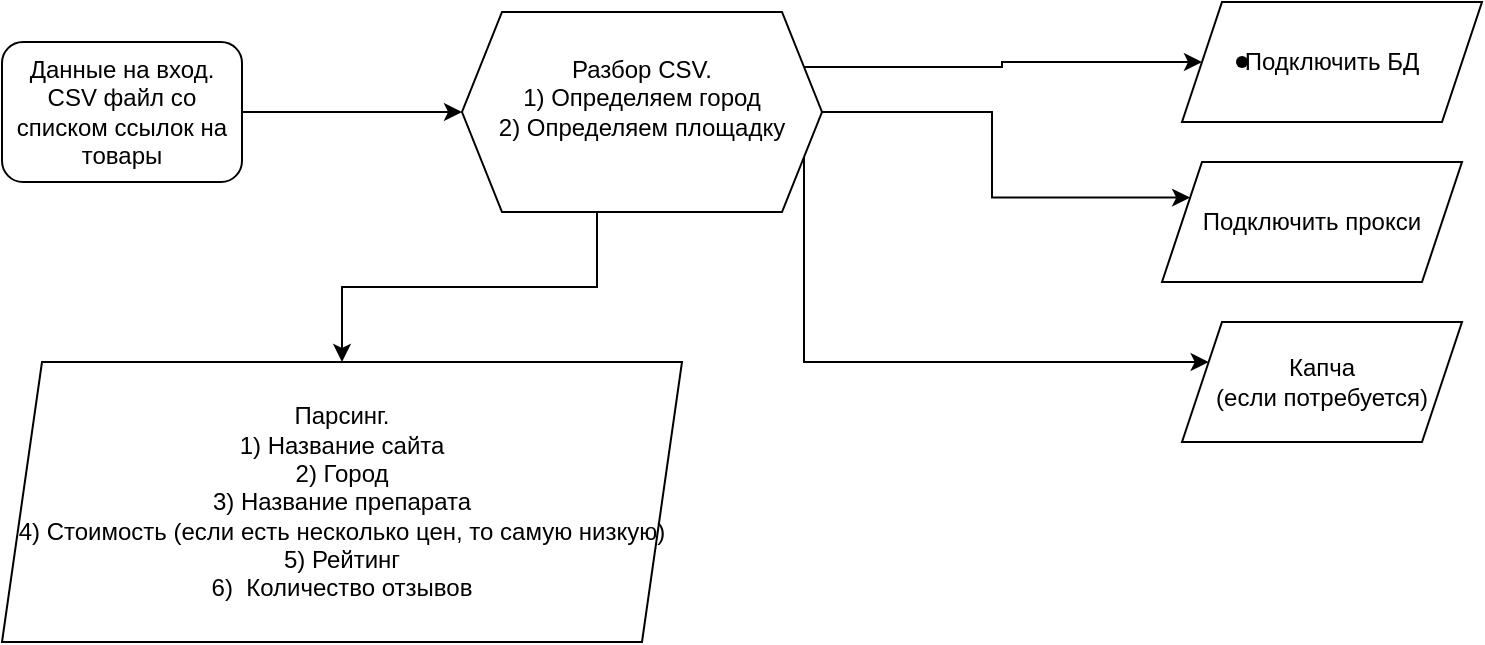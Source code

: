 <mxfile version="22.0.8" type="github">
  <diagram id="C5RBs43oDa-KdzZeNtuy" name="Page-1">
    <mxGraphModel dx="2074" dy="807" grid="1" gridSize="10" guides="1" tooltips="1" connect="1" arrows="1" fold="1" page="1" pageScale="1" pageWidth="827" pageHeight="1169" math="0" shadow="0">
      <root>
        <mxCell id="WIyWlLk6GJQsqaUBKTNV-0" />
        <mxCell id="WIyWlLk6GJQsqaUBKTNV-1" parent="WIyWlLk6GJQsqaUBKTNV-0" />
        <mxCell id="yI-EpUf1qR6Sc0JCAl4H-3" value="" style="edgeStyle=orthogonalEdgeStyle;rounded=0;orthogonalLoop=1;jettySize=auto;html=1;" edge="1" parent="WIyWlLk6GJQsqaUBKTNV-1" source="WIyWlLk6GJQsqaUBKTNV-3" target="yI-EpUf1qR6Sc0JCAl4H-0">
          <mxGeometry relative="1" as="geometry" />
        </mxCell>
        <mxCell id="WIyWlLk6GJQsqaUBKTNV-3" value="Данные на вход. CSV файл со списком ссылок на товары&lt;br&gt;" style="rounded=1;whiteSpace=wrap;html=1;fontSize=12;glass=0;strokeWidth=1;shadow=0;" parent="WIyWlLk6GJQsqaUBKTNV-1" vertex="1">
          <mxGeometry x="40" y="30" width="120" height="70" as="geometry" />
        </mxCell>
        <mxCell id="yI-EpUf1qR6Sc0JCAl4H-18" style="edgeStyle=orthogonalEdgeStyle;rounded=0;orthogonalLoop=1;jettySize=auto;html=1;exitX=1;exitY=0.25;exitDx=0;exitDy=0;entryX=0;entryY=0.5;entryDx=0;entryDy=0;" edge="1" parent="WIyWlLk6GJQsqaUBKTNV-1" source="yI-EpUf1qR6Sc0JCAl4H-0" target="yI-EpUf1qR6Sc0JCAl4H-5">
          <mxGeometry relative="1" as="geometry" />
        </mxCell>
        <mxCell id="yI-EpUf1qR6Sc0JCAl4H-20" style="edgeStyle=orthogonalEdgeStyle;rounded=0;orthogonalLoop=1;jettySize=auto;html=1;exitX=1;exitY=0.5;exitDx=0;exitDy=0;entryX=0;entryY=0.25;entryDx=0;entryDy=0;" edge="1" parent="WIyWlLk6GJQsqaUBKTNV-1" source="yI-EpUf1qR6Sc0JCAl4H-0" target="yI-EpUf1qR6Sc0JCAl4H-6">
          <mxGeometry relative="1" as="geometry" />
        </mxCell>
        <mxCell id="yI-EpUf1qR6Sc0JCAl4H-24" style="edgeStyle=orthogonalEdgeStyle;rounded=0;orthogonalLoop=1;jettySize=auto;html=1;exitX=1;exitY=0.75;exitDx=0;exitDy=0;" edge="1" parent="WIyWlLk6GJQsqaUBKTNV-1" source="yI-EpUf1qR6Sc0JCAl4H-0" target="yI-EpUf1qR6Sc0JCAl4H-22">
          <mxGeometry relative="1" as="geometry">
            <mxPoint x="540" y="230" as="targetPoint" />
            <Array as="points">
              <mxPoint x="441" y="190" />
            </Array>
          </mxGeometry>
        </mxCell>
        <mxCell id="yI-EpUf1qR6Sc0JCAl4H-26" style="edgeStyle=orthogonalEdgeStyle;rounded=0;orthogonalLoop=1;jettySize=auto;html=1;exitX=0.375;exitY=1;exitDx=0;exitDy=0;entryX=0.5;entryY=0;entryDx=0;entryDy=0;" edge="1" parent="WIyWlLk6GJQsqaUBKTNV-1" source="yI-EpUf1qR6Sc0JCAl4H-0" target="yI-EpUf1qR6Sc0JCAl4H-4">
          <mxGeometry relative="1" as="geometry" />
        </mxCell>
        <mxCell id="yI-EpUf1qR6Sc0JCAl4H-0" value="Разбор CSV.&lt;br style=&quot;border-color: var(--border-color);&quot;&gt;1) Определяем город&lt;br style=&quot;border-color: var(--border-color);&quot;&gt;2) Определяем площадку&lt;br style=&quot;border-color: var(--border-color);&quot;&gt;&amp;nbsp;" style="shape=hexagon;perimeter=hexagonPerimeter2;whiteSpace=wrap;html=1;fixedSize=1;" vertex="1" parent="WIyWlLk6GJQsqaUBKTNV-1">
          <mxGeometry x="270" y="15" width="180" height="100" as="geometry" />
        </mxCell>
        <mxCell id="yI-EpUf1qR6Sc0JCAl4H-4" value="Парсинг.&lt;br&gt;&lt;span style=&quot;background-color: initial;&quot;&gt;1)&amp;nbsp;Название сайта&lt;/span&gt;&lt;br&gt;&lt;div style=&quot;&quot;&gt;&lt;span style=&quot;background-color: initial;&quot;&gt;2)&amp;nbsp;Город&lt;/span&gt;&lt;/div&gt;&lt;div style=&quot;&quot;&gt;&lt;span style=&quot;background-color: initial;&quot;&gt;3)&amp;nbsp;Название препарата&lt;/span&gt;&lt;/div&gt;4)&amp;nbsp;Стоимость (если есть несколько цен, то самую низкую)&lt;br&gt;&lt;div style=&quot;&quot;&gt;5)&amp;nbsp;Рейтинг&lt;br&gt;&lt;/div&gt;&lt;div style=&quot;&quot;&gt;6)&amp;nbsp;&amp;nbsp;Количество отзывов&lt;br&gt;&lt;/div&gt;" style="shape=parallelogram;perimeter=parallelogramPerimeter;whiteSpace=wrap;html=1;fixedSize=1;" vertex="1" parent="WIyWlLk6GJQsqaUBKTNV-1">
          <mxGeometry x="40" y="190" width="340" height="140" as="geometry" />
        </mxCell>
        <mxCell id="yI-EpUf1qR6Sc0JCAl4H-5" value="Подключить БД" style="shape=parallelogram;perimeter=parallelogramPerimeter;whiteSpace=wrap;html=1;fixedSize=1;" vertex="1" parent="WIyWlLk6GJQsqaUBKTNV-1">
          <mxGeometry x="630" y="10" width="150" height="60" as="geometry" />
        </mxCell>
        <mxCell id="yI-EpUf1qR6Sc0JCAl4H-6" value="Подключить прокси" style="shape=parallelogram;perimeter=parallelogramPerimeter;whiteSpace=wrap;html=1;fixedSize=1;" vertex="1" parent="WIyWlLk6GJQsqaUBKTNV-1">
          <mxGeometry x="620" y="90" width="150" height="60" as="geometry" />
        </mxCell>
        <mxCell id="yI-EpUf1qR6Sc0JCAl4H-8" value="" style="shape=waypoint;sketch=0;size=6;pointerEvents=1;points=[];fillColor=default;resizable=0;rotatable=0;perimeter=centerPerimeter;snapToPoint=1;" vertex="1" parent="WIyWlLk6GJQsqaUBKTNV-1">
          <mxGeometry x="650" y="30" width="20" height="20" as="geometry" />
        </mxCell>
        <mxCell id="yI-EpUf1qR6Sc0JCAl4H-22" value="Капча&lt;br&gt;(если потребуется)" style="shape=parallelogram;perimeter=parallelogramPerimeter;whiteSpace=wrap;html=1;fixedSize=1;" vertex="1" parent="WIyWlLk6GJQsqaUBKTNV-1">
          <mxGeometry x="630" y="170" width="140" height="60" as="geometry" />
        </mxCell>
      </root>
    </mxGraphModel>
  </diagram>
</mxfile>
